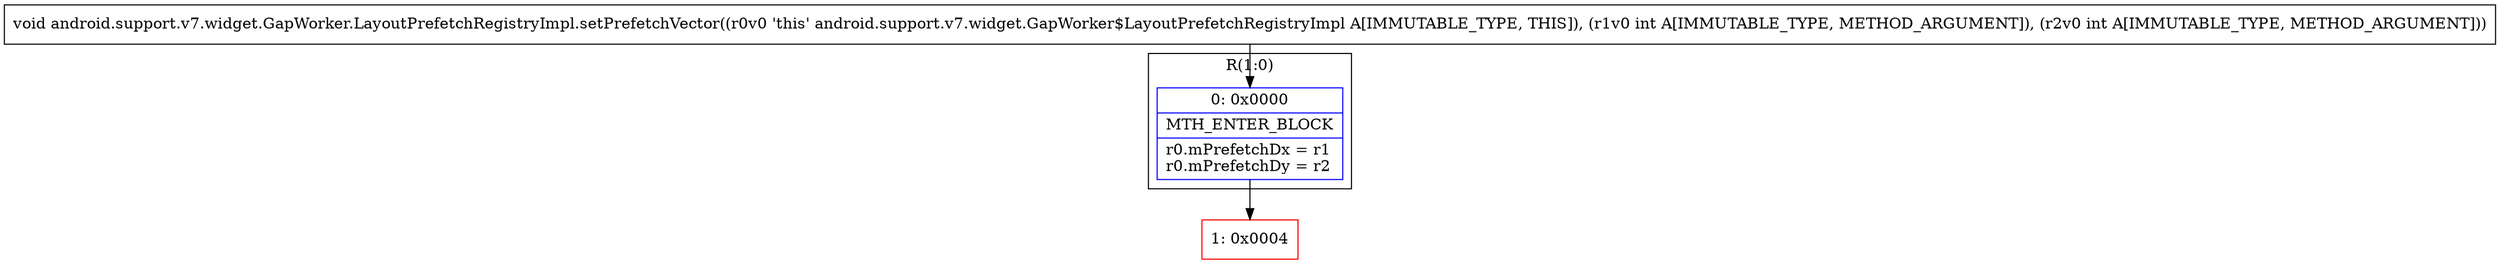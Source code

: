 digraph "CFG forandroid.support.v7.widget.GapWorker.LayoutPrefetchRegistryImpl.setPrefetchVector(II)V" {
subgraph cluster_Region_1262246346 {
label = "R(1:0)";
node [shape=record,color=blue];
Node_0 [shape=record,label="{0\:\ 0x0000|MTH_ENTER_BLOCK\l|r0.mPrefetchDx = r1\lr0.mPrefetchDy = r2\l}"];
}
Node_1 [shape=record,color=red,label="{1\:\ 0x0004}"];
MethodNode[shape=record,label="{void android.support.v7.widget.GapWorker.LayoutPrefetchRegistryImpl.setPrefetchVector((r0v0 'this' android.support.v7.widget.GapWorker$LayoutPrefetchRegistryImpl A[IMMUTABLE_TYPE, THIS]), (r1v0 int A[IMMUTABLE_TYPE, METHOD_ARGUMENT]), (r2v0 int A[IMMUTABLE_TYPE, METHOD_ARGUMENT])) }"];
MethodNode -> Node_0;
Node_0 -> Node_1;
}

